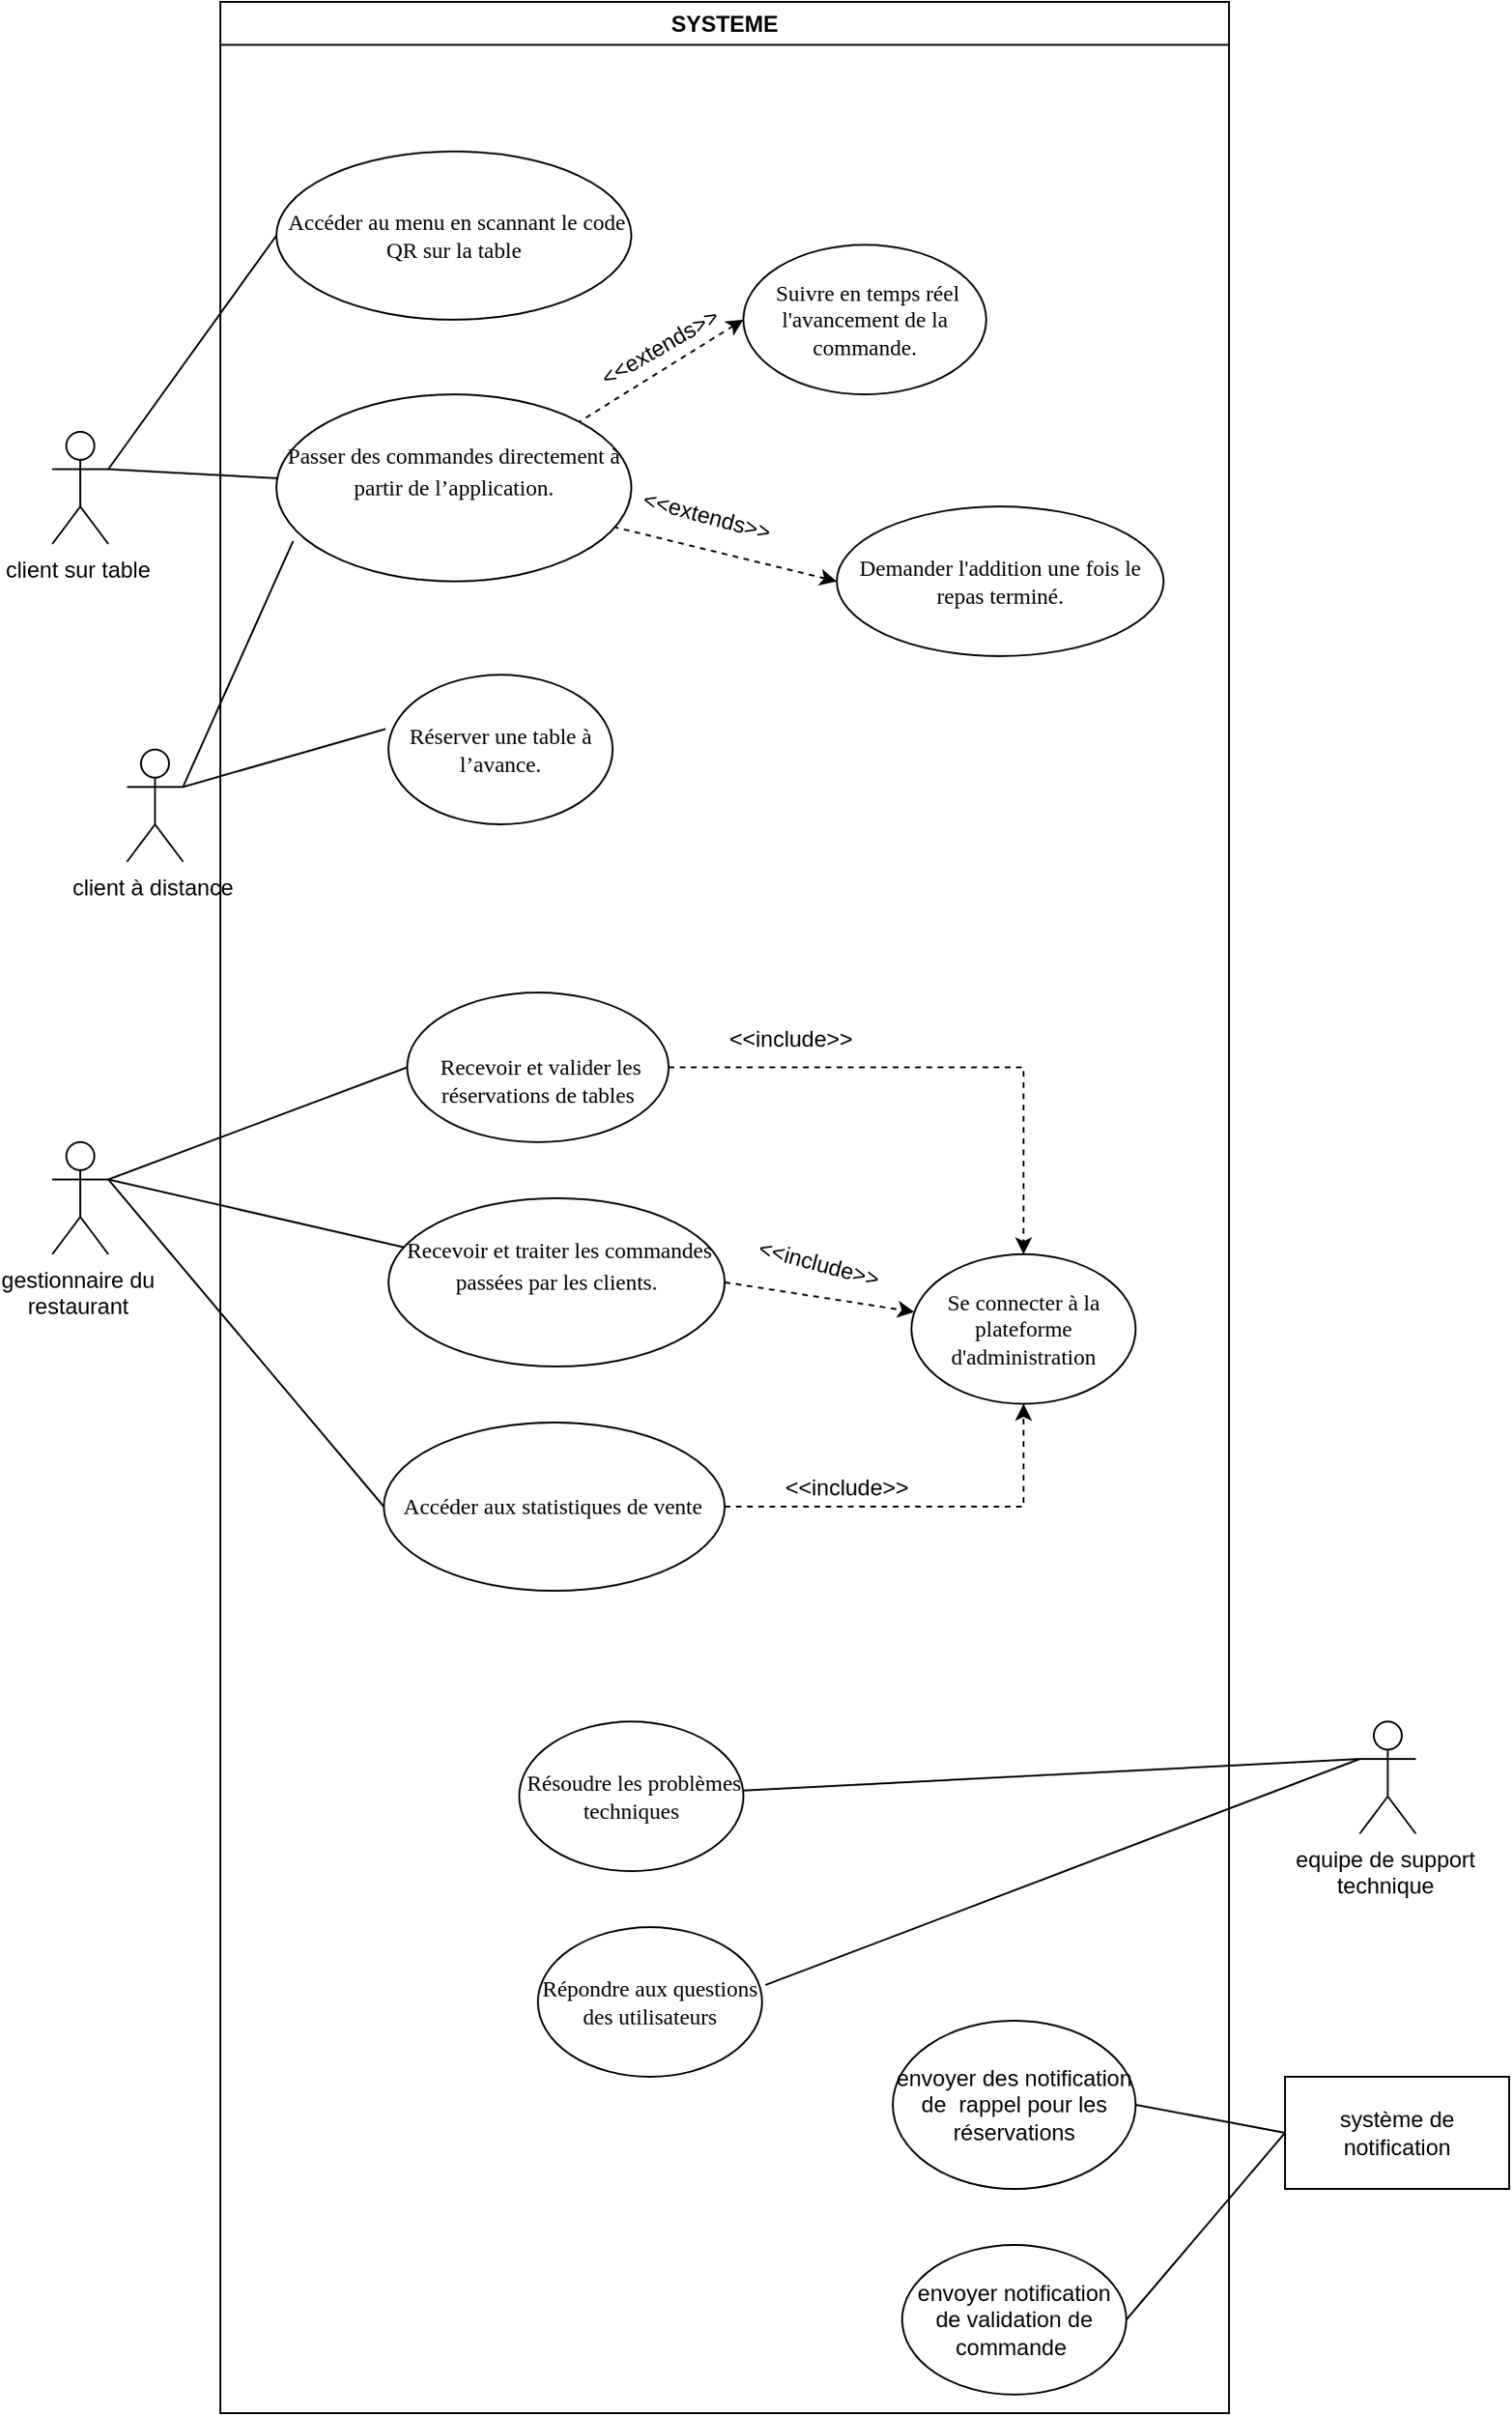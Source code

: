 <mxfile version="24.2.0" type="github">
  <diagram name="Page-1" id="ss9QAAfs7CM8etfNX1Tq">
    <mxGraphModel dx="1000" dy="530" grid="1" gridSize="10" guides="1" tooltips="1" connect="1" arrows="1" fold="1" page="1" pageScale="1" pageWidth="850" pageHeight="1100" math="0" shadow="0">
      <root>
        <mxCell id="0" />
        <mxCell id="1" parent="0" />
        <mxCell id="RaJwt_tfRtVEs1-RfRbx-21" style="rounded=0;orthogonalLoop=1;jettySize=auto;html=1;exitX=1;exitY=0.333;exitDx=0;exitDy=0;exitPerimeter=0;entryX=0;entryY=0.5;entryDx=0;entryDy=0;endArrow=none;endFill=0;" edge="1" parent="1" source="RaJwt_tfRtVEs1-RfRbx-1" target="RaJwt_tfRtVEs1-RfRbx-2">
          <mxGeometry relative="1" as="geometry" />
        </mxCell>
        <mxCell id="RaJwt_tfRtVEs1-RfRbx-22" style="rounded=0;orthogonalLoop=1;jettySize=auto;html=1;exitX=1;exitY=0.333;exitDx=0;exitDy=0;exitPerimeter=0;endArrow=none;endFill=0;" edge="1" parent="1" source="RaJwt_tfRtVEs1-RfRbx-1" target="RaJwt_tfRtVEs1-RfRbx-3">
          <mxGeometry relative="1" as="geometry" />
        </mxCell>
        <mxCell id="RaJwt_tfRtVEs1-RfRbx-1" value="client sur table&amp;nbsp;" style="shape=umlActor;verticalLabelPosition=bottom;verticalAlign=top;html=1;outlineConnect=0;" vertex="1" parent="1">
          <mxGeometry x="30" y="260" width="30" height="60" as="geometry" />
        </mxCell>
        <mxCell id="RaJwt_tfRtVEs1-RfRbx-2" value="&lt;span id=&quot;docs-internal-guid-c79c1736-7fff-4fd4-9958-a0d314a2d02f&quot;&gt;&lt;span style=&quot;background-color: transparent; font-variant-numeric: normal; font-variant-east-asian: normal; font-variant-alternates: normal; font-variant-position: normal; vertical-align: baseline; white-space-collapse: preserve;&quot;&gt;&lt;font face=&quot;Times New Roman&quot; style=&quot;font-size: 12px;&quot;&gt;&amp;nbsp;Accéder au menu en scannant le code QR sur la table&lt;/font&gt;&lt;/span&gt;&lt;/span&gt;" style="ellipse;whiteSpace=wrap;html=1;" vertex="1" parent="1">
          <mxGeometry x="150" y="110" width="190" height="90" as="geometry" />
        </mxCell>
        <mxCell id="RaJwt_tfRtVEs1-RfRbx-3" value="&lt;span id=&quot;docs-internal-guid-8d7e4b69-7fff-a37f-a468-47b45fd36e52&quot;&gt;&lt;p style=&quot;line-height:1.38;margin-top:0pt;margin-bottom:0pt;&quot; dir=&quot;ltr&quot;&gt;&lt;span style=&quot;background-color: transparent; font-variant-numeric: normal; font-variant-east-asian: normal; font-variant-alternates: normal; font-variant-position: normal; vertical-align: baseline; white-space-collapse: preserve;&quot;&gt;&lt;font style=&quot;font-size: 12px;&quot; face=&quot;Times New Roman&quot;&gt;Passer des commandes directement à partir de l’application.&lt;/font&gt;&lt;/span&gt;&lt;/p&gt;&lt;div&gt;&lt;span style=&quot;font-size: 11pt; font-family: Arial, sans-serif; background-color: transparent; font-variant-numeric: normal; font-variant-east-asian: normal; font-variant-alternates: normal; font-variant-position: normal; vertical-align: baseline; white-space-collapse: preserve;&quot;&gt;&lt;br&gt;&lt;/span&gt;&lt;/div&gt;&lt;/span&gt;" style="ellipse;whiteSpace=wrap;html=1;" vertex="1" parent="1">
          <mxGeometry x="150" y="240" width="190" height="100" as="geometry" />
        </mxCell>
        <mxCell id="RaJwt_tfRtVEs1-RfRbx-25" style="rounded=0;orthogonalLoop=1;jettySize=auto;html=1;exitX=0;exitY=0.5;exitDx=0;exitDy=0;entryX=1;entryY=0;entryDx=0;entryDy=0;dashed=1;startArrow=classic;startFill=1;endArrow=none;endFill=0;" edge="1" parent="1" source="RaJwt_tfRtVEs1-RfRbx-4" target="RaJwt_tfRtVEs1-RfRbx-3">
          <mxGeometry relative="1" as="geometry" />
        </mxCell>
        <mxCell id="RaJwt_tfRtVEs1-RfRbx-4" value="&lt;span id=&quot;docs-internal-guid-2113cbe9-7fff-072d-64da-172c1b2d1587&quot;&gt;&lt;span style=&quot;background-color: transparent; font-variant-numeric: normal; font-variant-east-asian: normal; font-variant-alternates: normal; font-variant-position: normal; vertical-align: baseline; white-space-collapse: preserve;&quot;&gt;&lt;font face=&quot;Times New Roman&quot; style=&quot;font-size: 12px;&quot;&gt; Suivre en temps réel l&#39;avancement de la commande.&lt;/font&gt;&lt;/span&gt;&lt;/span&gt;" style="ellipse;whiteSpace=wrap;html=1;" vertex="1" parent="1">
          <mxGeometry x="400" y="160" width="130" height="80" as="geometry" />
        </mxCell>
        <mxCell id="RaJwt_tfRtVEs1-RfRbx-26" style="rounded=0;orthogonalLoop=1;jettySize=auto;html=1;exitX=0;exitY=0.5;exitDx=0;exitDy=0;dashed=1;endArrow=none;endFill=0;startArrow=classic;startFill=1;" edge="1" parent="1" source="RaJwt_tfRtVEs1-RfRbx-5" target="RaJwt_tfRtVEs1-RfRbx-3">
          <mxGeometry relative="1" as="geometry" />
        </mxCell>
        <mxCell id="RaJwt_tfRtVEs1-RfRbx-9" value="client à distance&amp;nbsp;" style="shape=umlActor;verticalLabelPosition=bottom;verticalAlign=top;html=1;outlineConnect=0;" vertex="1" parent="1">
          <mxGeometry x="70" y="430" width="30" height="60" as="geometry" />
        </mxCell>
        <mxCell id="RaJwt_tfRtVEs1-RfRbx-11" value="&lt;span id=&quot;docs-internal-guid-8c5d7878-7fff-8703-6d5d-d0cfee46931e&quot;&gt;&lt;span style=&quot;background-color: transparent; font-variant-numeric: normal; font-variant-east-asian: normal; font-variant-alternates: normal; font-variant-position: normal; vertical-align: baseline; white-space-collapse: preserve;&quot;&gt;&lt;font style=&quot;font-size: 12px;&quot; face=&quot;Times New Roman&quot;&gt;Réserver une table à l’avance.&lt;/font&gt;&lt;/span&gt;&lt;/span&gt;" style="ellipse;whiteSpace=wrap;html=1;" vertex="1" parent="1">
          <mxGeometry x="210" y="390" width="120" height="80" as="geometry" />
        </mxCell>
        <mxCell id="RaJwt_tfRtVEs1-RfRbx-29" style="rounded=0;orthogonalLoop=1;jettySize=auto;html=1;exitX=1;exitY=0.333;exitDx=0;exitDy=0;exitPerimeter=0;entryX=0;entryY=0.5;entryDx=0;entryDy=0;endArrow=none;endFill=0;" edge="1" parent="1" source="RaJwt_tfRtVEs1-RfRbx-14" target="RaJwt_tfRtVEs1-RfRbx-15">
          <mxGeometry relative="1" as="geometry" />
        </mxCell>
        <mxCell id="RaJwt_tfRtVEs1-RfRbx-30" style="rounded=0;orthogonalLoop=1;jettySize=auto;html=1;exitX=1;exitY=0.333;exitDx=0;exitDy=0;exitPerimeter=0;endArrow=none;endFill=0;" edge="1" parent="1" source="RaJwt_tfRtVEs1-RfRbx-14" target="RaJwt_tfRtVEs1-RfRbx-16">
          <mxGeometry relative="1" as="geometry" />
        </mxCell>
        <mxCell id="RaJwt_tfRtVEs1-RfRbx-31" style="rounded=0;orthogonalLoop=1;jettySize=auto;html=1;exitX=1;exitY=0.333;exitDx=0;exitDy=0;exitPerimeter=0;entryX=0;entryY=0.5;entryDx=0;entryDy=0;endArrow=none;endFill=0;" edge="1" parent="1" source="RaJwt_tfRtVEs1-RfRbx-14" target="RaJwt_tfRtVEs1-RfRbx-17">
          <mxGeometry relative="1" as="geometry" />
        </mxCell>
        <mxCell id="RaJwt_tfRtVEs1-RfRbx-14" value="gestionnaire du&amp;nbsp;&lt;div&gt;restaurant&amp;nbsp;&lt;/div&gt;" style="shape=umlActor;verticalLabelPosition=bottom;verticalAlign=top;html=1;outlineConnect=0;" vertex="1" parent="1">
          <mxGeometry x="30" y="640" width="30" height="60" as="geometry" />
        </mxCell>
        <mxCell id="RaJwt_tfRtVEs1-RfRbx-32" style="edgeStyle=orthogonalEdgeStyle;rounded=0;orthogonalLoop=1;jettySize=auto;html=1;exitX=1;exitY=0.5;exitDx=0;exitDy=0;entryX=0.5;entryY=0;entryDx=0;entryDy=0;dashed=1;" edge="1" parent="1" source="RaJwt_tfRtVEs1-RfRbx-15" target="RaJwt_tfRtVEs1-RfRbx-13">
          <mxGeometry relative="1" as="geometry" />
        </mxCell>
        <mxCell id="RaJwt_tfRtVEs1-RfRbx-15" value="&lt;font style=&quot;font-size: 12px;&quot; face=&quot;Times New Roman&quot;&gt;&lt;br&gt;&lt;b id=&quot;docs-internal-guid-4068b907-7fff-19ed-b30c-016f84e85819&quot; style=&quot;font-weight: normal;&quot;&gt;&lt;span style=&quot;color: rgb(0, 0, 0); background-color: transparent; font-weight: 400; font-style: normal; font-variant: normal; text-decoration: none; vertical-align: baseline; white-space: pre-wrap;&quot;&gt;&amp;nbsp;Recevoir et valider les réservations de tables&lt;/span&gt;&lt;/b&gt;&lt;/font&gt;" style="ellipse;whiteSpace=wrap;html=1;" vertex="1" parent="1">
          <mxGeometry x="220" y="560" width="140" height="80" as="geometry" />
        </mxCell>
        <mxCell id="RaJwt_tfRtVEs1-RfRbx-33" style="rounded=0;orthogonalLoop=1;jettySize=auto;html=1;exitX=1;exitY=0.5;exitDx=0;exitDy=0;dashed=1;" edge="1" parent="1" source="RaJwt_tfRtVEs1-RfRbx-16" target="RaJwt_tfRtVEs1-RfRbx-13">
          <mxGeometry relative="1" as="geometry" />
        </mxCell>
        <mxCell id="RaJwt_tfRtVEs1-RfRbx-16" value="&lt;span id=&quot;docs-internal-guid-2fde700c-7fff-7c70-d47c-61f89b199e7b&quot;&gt;&lt;p style=&quot;line-height:1.38;margin-top:0pt;margin-bottom:0pt;&quot; dir=&quot;ltr&quot;&gt;&lt;span style=&quot;background-color: transparent; font-variant-numeric: normal; font-variant-east-asian: normal; font-variant-alternates: normal; font-variant-position: normal; vertical-align: baseline; white-space-collapse: preserve;&quot;&gt;&lt;font face=&quot;Times New Roman&quot; style=&quot;font-size: 12px;&quot;&gt;&amp;nbsp;Recevoir et traiter les commandes passées par les clients.&lt;/font&gt;&lt;/span&gt;&lt;/p&gt;&lt;div&gt;&lt;span style=&quot;font-size: 11pt; font-family: Arial, sans-serif; background-color: transparent; font-variant-numeric: normal; font-variant-east-asian: normal; font-variant-alternates: normal; font-variant-position: normal; vertical-align: baseline; white-space-collapse: preserve;&quot;&gt;&lt;br&gt;&lt;/span&gt;&lt;/div&gt;&lt;/span&gt;" style="ellipse;whiteSpace=wrap;html=1;" vertex="1" parent="1">
          <mxGeometry x="210" y="670" width="180" height="90" as="geometry" />
        </mxCell>
        <mxCell id="RaJwt_tfRtVEs1-RfRbx-34" style="edgeStyle=orthogonalEdgeStyle;rounded=0;orthogonalLoop=1;jettySize=auto;html=1;exitX=1;exitY=0.5;exitDx=0;exitDy=0;dashed=1;" edge="1" parent="1" source="RaJwt_tfRtVEs1-RfRbx-17" target="RaJwt_tfRtVEs1-RfRbx-13">
          <mxGeometry relative="1" as="geometry" />
        </mxCell>
        <mxCell id="RaJwt_tfRtVEs1-RfRbx-17" value="&lt;span id=&quot;docs-internal-guid-725adc20-7fff-e1d8-ecf4-9ea60ec8921f&quot;&gt;&lt;span style=&quot;background-color: transparent; font-variant-numeric: normal; font-variant-east-asian: normal; font-variant-alternates: normal; font-variant-position: normal; vertical-align: baseline; white-space-collapse: preserve;&quot;&gt;&lt;font style=&quot;font-size: 12px;&quot; face=&quot;Times New Roman&quot;&gt;Accéder aux statistiques de vente &lt;/font&gt;&lt;/span&gt;&lt;/span&gt;" style="ellipse;whiteSpace=wrap;html=1;" vertex="1" parent="1">
          <mxGeometry x="207.5" y="790" width="182.5" height="90" as="geometry" />
        </mxCell>
        <mxCell id="RaJwt_tfRtVEs1-RfRbx-18" value="&lt;span id=&quot;docs-internal-guid-3528211a-7fff-3525-bedc-4bd928fe4b30&quot;&gt;&lt;span style=&quot;background-color: transparent; font-variant-numeric: normal; font-variant-east-asian: normal; font-variant-alternates: normal; font-variant-position: normal; vertical-align: baseline; white-space-collapse: preserve;&quot;&gt;&lt;font style=&quot;font-size: 12px;&quot; face=&quot;Times New Roman&quot;&gt;&amp;nbsp;Résoudre les problèmes techniques&lt;/font&gt;&lt;/span&gt;&lt;/span&gt;" style="ellipse;whiteSpace=wrap;html=1;" vertex="1" parent="1">
          <mxGeometry x="280" y="950" width="120" height="80" as="geometry" />
        </mxCell>
        <mxCell id="RaJwt_tfRtVEs1-RfRbx-19" value="&lt;span id=&quot;docs-internal-guid-02acfa00-7fff-6507-ab25-22c07328c5fd&quot;&gt;&lt;span style=&quot;background-color: transparent; font-variant-numeric: normal; font-variant-east-asian: normal; font-variant-alternates: normal; font-variant-position: normal; vertical-align: baseline; white-space-collapse: preserve;&quot;&gt;&lt;font style=&quot;font-size: 12px;&quot; face=&quot;Times New Roman&quot;&gt;Répondre aux questions des utilisateurs&lt;/font&gt;&lt;/span&gt;&lt;/span&gt;" style="ellipse;whiteSpace=wrap;html=1;" vertex="1" parent="1">
          <mxGeometry x="290" y="1060" width="120" height="80" as="geometry" />
        </mxCell>
        <mxCell id="RaJwt_tfRtVEs1-RfRbx-35" style="rounded=0;orthogonalLoop=1;jettySize=auto;html=1;exitX=0;exitY=0.333;exitDx=0;exitDy=0;exitPerimeter=0;endArrow=none;endFill=0;" edge="1" parent="1" source="RaJwt_tfRtVEs1-RfRbx-20" target="RaJwt_tfRtVEs1-RfRbx-18">
          <mxGeometry relative="1" as="geometry" />
        </mxCell>
        <mxCell id="RaJwt_tfRtVEs1-RfRbx-20" value="equipe de support&amp;nbsp;&lt;div&gt;technique&amp;nbsp;&lt;/div&gt;" style="shape=umlActor;verticalLabelPosition=bottom;verticalAlign=top;html=1;outlineConnect=0;" vertex="1" parent="1">
          <mxGeometry x="730" y="950" width="30" height="60" as="geometry" />
        </mxCell>
        <mxCell id="RaJwt_tfRtVEs1-RfRbx-23" style="rounded=0;orthogonalLoop=1;jettySize=auto;html=1;exitX=1;exitY=0.333;exitDx=0;exitDy=0;exitPerimeter=0;entryX=-0.013;entryY=0.362;entryDx=0;entryDy=0;entryPerimeter=0;endArrow=none;endFill=0;" edge="1" parent="1" source="RaJwt_tfRtVEs1-RfRbx-9" target="RaJwt_tfRtVEs1-RfRbx-11">
          <mxGeometry relative="1" as="geometry" />
        </mxCell>
        <mxCell id="RaJwt_tfRtVEs1-RfRbx-24" style="rounded=0;orthogonalLoop=1;jettySize=auto;html=1;exitX=1;exitY=0.333;exitDx=0;exitDy=0;exitPerimeter=0;entryX=0.047;entryY=0.784;entryDx=0;entryDy=0;entryPerimeter=0;endArrow=none;endFill=0;" edge="1" parent="1" source="RaJwt_tfRtVEs1-RfRbx-9" target="RaJwt_tfRtVEs1-RfRbx-3">
          <mxGeometry relative="1" as="geometry" />
        </mxCell>
        <mxCell id="RaJwt_tfRtVEs1-RfRbx-36" style="rounded=0;orthogonalLoop=1;jettySize=auto;html=1;exitX=0;exitY=0.333;exitDx=0;exitDy=0;exitPerimeter=0;entryX=1.015;entryY=0.387;entryDx=0;entryDy=0;entryPerimeter=0;endArrow=none;endFill=0;" edge="1" parent="1" source="RaJwt_tfRtVEs1-RfRbx-20" target="RaJwt_tfRtVEs1-RfRbx-19">
          <mxGeometry relative="1" as="geometry" />
        </mxCell>
        <mxCell id="RaJwt_tfRtVEs1-RfRbx-37" value="SYSTEME" style="swimlane;whiteSpace=wrap;html=1;" vertex="1" parent="1">
          <mxGeometry x="120" y="30" width="540" height="1290" as="geometry" />
        </mxCell>
        <mxCell id="RaJwt_tfRtVEs1-RfRbx-44" value="envoyer des notification de&amp;nbsp; rappel pour les réservations" style="ellipse;whiteSpace=wrap;html=1;" vertex="1" parent="RaJwt_tfRtVEs1-RfRbx-37">
          <mxGeometry x="360" y="1080" width="130" height="90" as="geometry" />
        </mxCell>
        <mxCell id="RaJwt_tfRtVEs1-RfRbx-46" value="envoyer notification de validation de commande&amp;nbsp;" style="ellipse;whiteSpace=wrap;html=1;" vertex="1" parent="RaJwt_tfRtVEs1-RfRbx-37">
          <mxGeometry x="365" y="1200" width="120" height="80" as="geometry" />
        </mxCell>
        <mxCell id="RaJwt_tfRtVEs1-RfRbx-49" value="&amp;lt;&amp;lt;extends&amp;gt;&amp;gt;" style="text;html=1;align=center;verticalAlign=middle;resizable=0;points=[];autosize=1;strokeColor=none;fillColor=none;rotation=-30;" vertex="1" parent="RaJwt_tfRtVEs1-RfRbx-37">
          <mxGeometry x="190" y="170" width="90" height="30" as="geometry" />
        </mxCell>
        <mxCell id="RaJwt_tfRtVEs1-RfRbx-50" value="&amp;lt;&amp;lt;extends&amp;gt;&amp;gt;" style="text;html=1;align=center;verticalAlign=middle;resizable=0;points=[];autosize=1;strokeColor=none;fillColor=none;rotation=15;" vertex="1" parent="RaJwt_tfRtVEs1-RfRbx-37">
          <mxGeometry x="215" y="260" width="90" height="30" as="geometry" />
        </mxCell>
        <mxCell id="RaJwt_tfRtVEs1-RfRbx-5" value="&lt;span id=&quot;docs-internal-guid-cf0d469b-7fff-714c-5c3f-a6788cfbf6cc&quot;&gt;&lt;span style=&quot;background-color: transparent; font-variant-numeric: normal; font-variant-east-asian: normal; font-variant-alternates: normal; font-variant-position: normal; vertical-align: baseline; white-space-collapse: preserve;&quot;&gt;&lt;font style=&quot;font-size: 12px;&quot; face=&quot;Times New Roman&quot;&gt;Demander l&#39;addition une fois le repas terminé.&lt;/font&gt;&lt;/span&gt;&lt;/span&gt;" style="ellipse;whiteSpace=wrap;html=1;" vertex="1" parent="RaJwt_tfRtVEs1-RfRbx-37">
          <mxGeometry x="330" y="270" width="175" height="80" as="geometry" />
        </mxCell>
        <mxCell id="RaJwt_tfRtVEs1-RfRbx-51" value="&amp;lt;&amp;lt;include&amp;gt;&amp;gt;" style="text;html=1;align=center;verticalAlign=middle;resizable=0;points=[];autosize=1;strokeColor=none;fillColor=none;" vertex="1" parent="RaJwt_tfRtVEs1-RfRbx-37">
          <mxGeometry x="260" y="540" width="90" height="30" as="geometry" />
        </mxCell>
        <mxCell id="RaJwt_tfRtVEs1-RfRbx-52" value="&amp;lt;&amp;lt;include&amp;gt;&amp;gt;" style="text;html=1;align=center;verticalAlign=middle;resizable=0;points=[];autosize=1;strokeColor=none;fillColor=none;rotation=15;" vertex="1" parent="RaJwt_tfRtVEs1-RfRbx-37">
          <mxGeometry x="275" y="660" width="90" height="30" as="geometry" />
        </mxCell>
        <mxCell id="RaJwt_tfRtVEs1-RfRbx-13" value="&lt;span id=&quot;docs-internal-guid-cd1c1a3b-7fff-a230-ce75-30a254d950ba&quot;&gt;&lt;span style=&quot;background-color: transparent; font-variant-numeric: normal; font-variant-east-asian: normal; font-variant-alternates: normal; font-variant-position: normal; vertical-align: baseline; white-space-collapse: preserve;&quot;&gt;&lt;font style=&quot;font-size: 12px;&quot; face=&quot;Times New Roman&quot;&gt;Se connecter à la plateforme d&#39;administration&lt;/font&gt;&lt;/span&gt;&lt;/span&gt;" style="ellipse;whiteSpace=wrap;html=1;" vertex="1" parent="RaJwt_tfRtVEs1-RfRbx-37">
          <mxGeometry x="370" y="670" width="120" height="80" as="geometry" />
        </mxCell>
        <mxCell id="RaJwt_tfRtVEs1-RfRbx-53" value="&amp;lt;&amp;lt;include&amp;gt;&amp;gt;" style="text;html=1;align=center;verticalAlign=middle;resizable=0;points=[];autosize=1;strokeColor=none;fillColor=none;" vertex="1" parent="RaJwt_tfRtVEs1-RfRbx-37">
          <mxGeometry x="290" y="780" width="90" height="30" as="geometry" />
        </mxCell>
        <mxCell id="RaJwt_tfRtVEs1-RfRbx-47" style="rounded=0;orthogonalLoop=1;jettySize=auto;html=1;startArrow=none;endArrow=none;exitX=0;exitY=0.5;exitDx=0;exitDy=0;entryX=1;entryY=0.5;entryDx=0;entryDy=0;" edge="1" parent="1" source="RaJwt_tfRtVEs1-RfRbx-43" target="RaJwt_tfRtVEs1-RfRbx-44">
          <mxGeometry relative="1" as="geometry" />
        </mxCell>
        <UserObject label="système de notification" treeRoot="1" id="RaJwt_tfRtVEs1-RfRbx-43">
          <mxCell style="whiteSpace=wrap;html=1;align=center;treeFolding=1;treeMoving=1;newEdgeStyle={&quot;edgeStyle&quot;:&quot;elbowEdgeStyle&quot;,&quot;startArrow&quot;:&quot;none&quot;,&quot;endArrow&quot;:&quot;none&quot;};" vertex="1" parent="1">
            <mxGeometry x="690" y="1140" width="120" height="60" as="geometry" />
          </mxCell>
        </UserObject>
        <mxCell id="RaJwt_tfRtVEs1-RfRbx-48" style="rounded=0;orthogonalLoop=1;jettySize=auto;html=1;exitX=1;exitY=0.5;exitDx=0;exitDy=0;entryX=0;entryY=0.5;entryDx=0;entryDy=0;endArrow=none;endFill=0;" edge="1" parent="1" source="RaJwt_tfRtVEs1-RfRbx-46" target="RaJwt_tfRtVEs1-RfRbx-43">
          <mxGeometry relative="1" as="geometry" />
        </mxCell>
      </root>
    </mxGraphModel>
  </diagram>
</mxfile>

